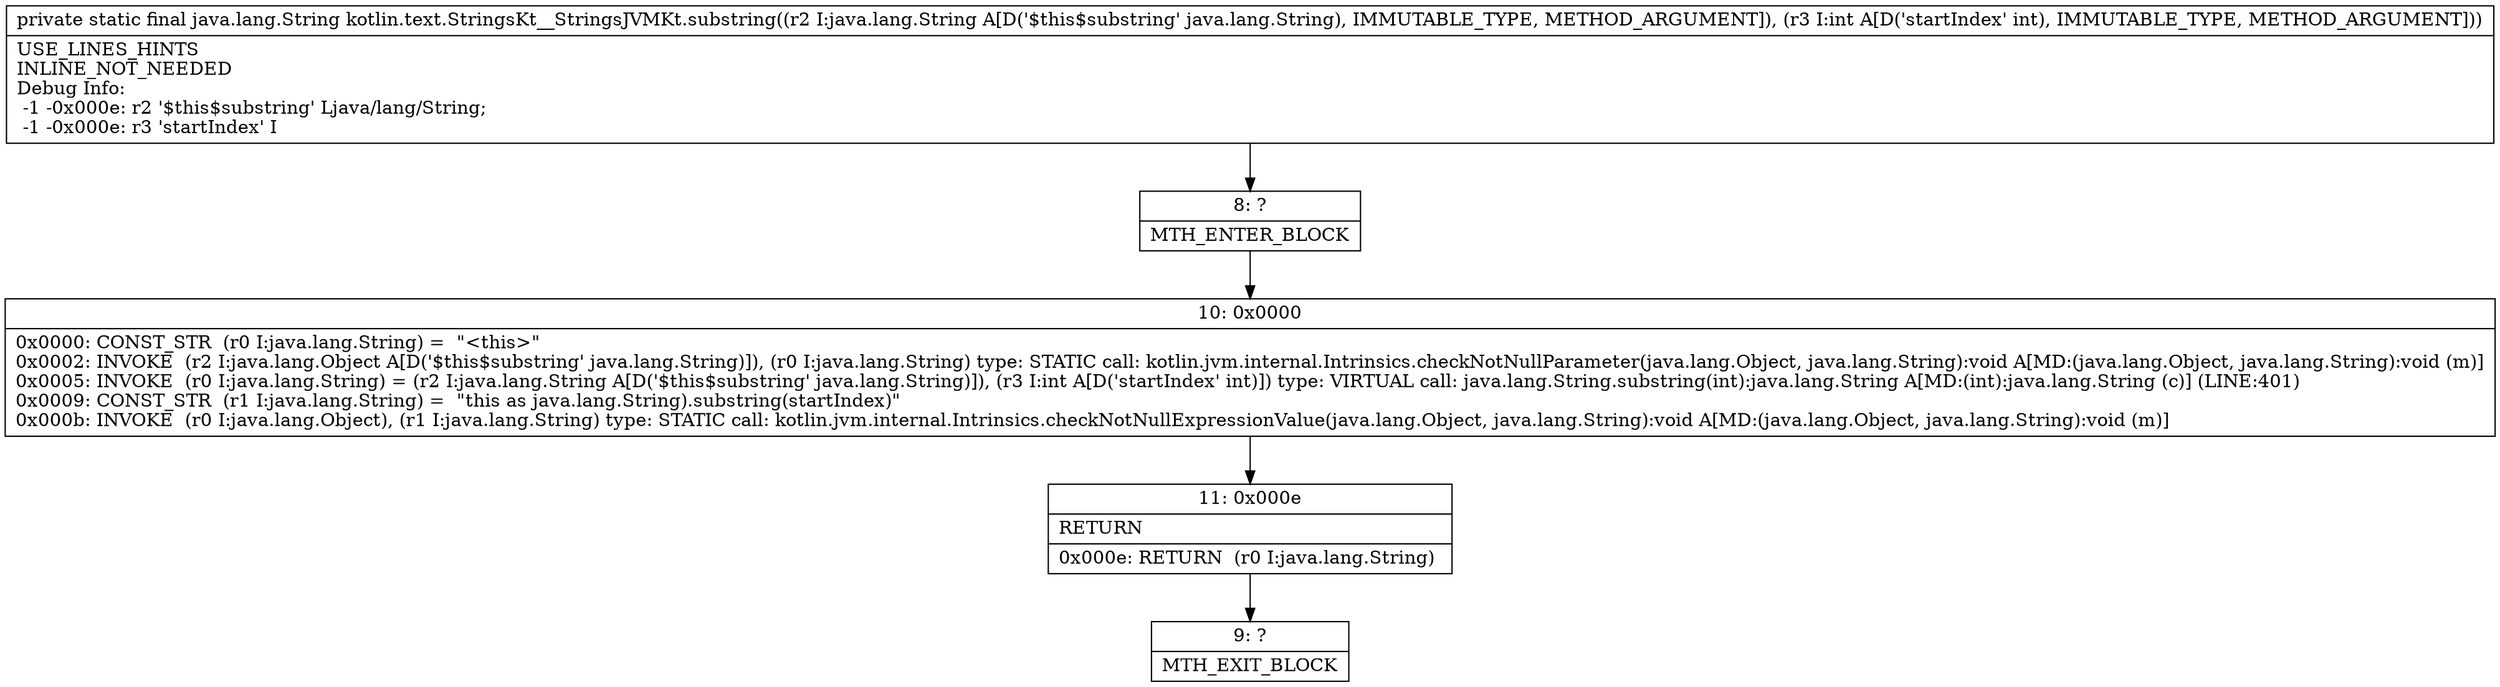 digraph "CFG forkotlin.text.StringsKt__StringsJVMKt.substring(Ljava\/lang\/String;I)Ljava\/lang\/String;" {
Node_8 [shape=record,label="{8\:\ ?|MTH_ENTER_BLOCK\l}"];
Node_10 [shape=record,label="{10\:\ 0x0000|0x0000: CONST_STR  (r0 I:java.lang.String) =  \"\<this\>\" \l0x0002: INVOKE  (r2 I:java.lang.Object A[D('$this$substring' java.lang.String)]), (r0 I:java.lang.String) type: STATIC call: kotlin.jvm.internal.Intrinsics.checkNotNullParameter(java.lang.Object, java.lang.String):void A[MD:(java.lang.Object, java.lang.String):void (m)]\l0x0005: INVOKE  (r0 I:java.lang.String) = (r2 I:java.lang.String A[D('$this$substring' java.lang.String)]), (r3 I:int A[D('startIndex' int)]) type: VIRTUAL call: java.lang.String.substring(int):java.lang.String A[MD:(int):java.lang.String (c)] (LINE:401)\l0x0009: CONST_STR  (r1 I:java.lang.String) =  \"this as java.lang.String).substring(startIndex)\" \l0x000b: INVOKE  (r0 I:java.lang.Object), (r1 I:java.lang.String) type: STATIC call: kotlin.jvm.internal.Intrinsics.checkNotNullExpressionValue(java.lang.Object, java.lang.String):void A[MD:(java.lang.Object, java.lang.String):void (m)]\l}"];
Node_11 [shape=record,label="{11\:\ 0x000e|RETURN\l|0x000e: RETURN  (r0 I:java.lang.String) \l}"];
Node_9 [shape=record,label="{9\:\ ?|MTH_EXIT_BLOCK\l}"];
MethodNode[shape=record,label="{private static final java.lang.String kotlin.text.StringsKt__StringsJVMKt.substring((r2 I:java.lang.String A[D('$this$substring' java.lang.String), IMMUTABLE_TYPE, METHOD_ARGUMENT]), (r3 I:int A[D('startIndex' int), IMMUTABLE_TYPE, METHOD_ARGUMENT]))  | USE_LINES_HINTS\lINLINE_NOT_NEEDED\lDebug Info:\l  \-1 \-0x000e: r2 '$this$substring' Ljava\/lang\/String;\l  \-1 \-0x000e: r3 'startIndex' I\l}"];
MethodNode -> Node_8;Node_8 -> Node_10;
Node_10 -> Node_11;
Node_11 -> Node_9;
}

